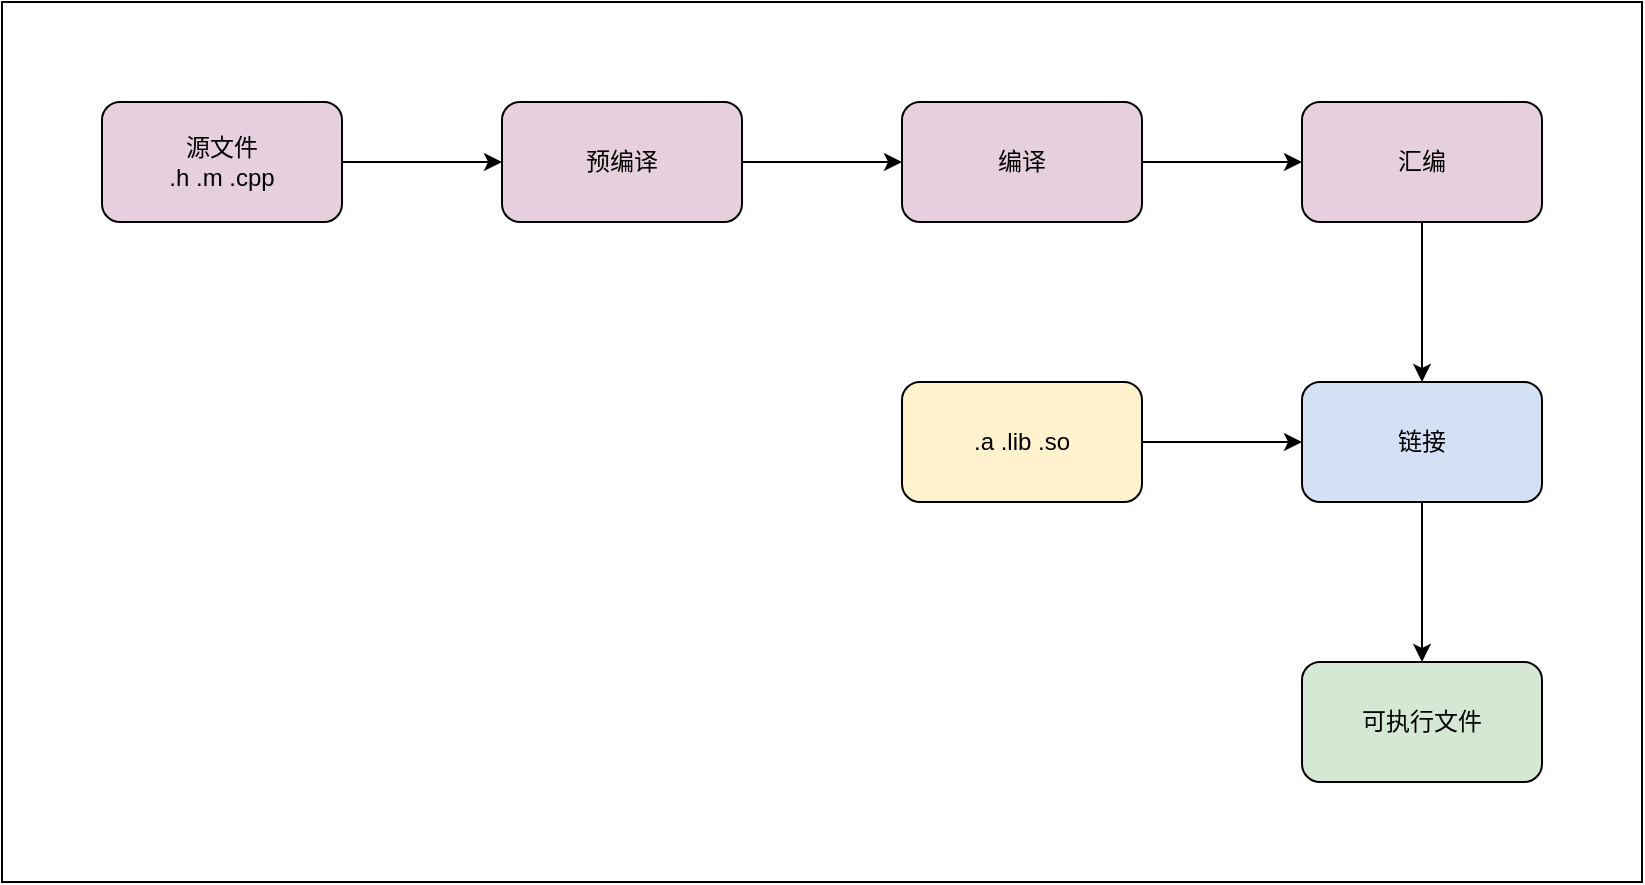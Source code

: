 <mxfile version="14.8.6" type="github">
  <diagram id="C5RBs43oDa-KdzZeNtuy" name="Page-1">
    <mxGraphModel dx="1138" dy="894" grid="1" gridSize="10" guides="1" tooltips="1" connect="1" arrows="1" fold="1" page="1" pageScale="1" pageWidth="827" pageHeight="1169" math="0" shadow="0">
      <root>
        <mxCell id="WIyWlLk6GJQsqaUBKTNV-0" />
        <mxCell id="WIyWlLk6GJQsqaUBKTNV-1" parent="WIyWlLk6GJQsqaUBKTNV-0" />
        <mxCell id="sgoi3Rp6DOCz2PiR_Iyx-15" value="" style="rounded=0;whiteSpace=wrap;html=1;fillColor=#FFFFFF;" vertex="1" parent="WIyWlLk6GJQsqaUBKTNV-1">
          <mxGeometry x="60" y="150" width="820" height="440" as="geometry" />
        </mxCell>
        <mxCell id="sgoi3Rp6DOCz2PiR_Iyx-3" value="" style="edgeStyle=orthogonalEdgeStyle;rounded=0;orthogonalLoop=1;jettySize=auto;html=1;" edge="1" parent="WIyWlLk6GJQsqaUBKTNV-1" source="sgoi3Rp6DOCz2PiR_Iyx-0" target="sgoi3Rp6DOCz2PiR_Iyx-2">
          <mxGeometry relative="1" as="geometry" />
        </mxCell>
        <mxCell id="sgoi3Rp6DOCz2PiR_Iyx-0" value="源文件&lt;br&gt;.h .m .cpp" style="rounded=1;whiteSpace=wrap;html=1;fillColor=#E6D0DE;" vertex="1" parent="WIyWlLk6GJQsqaUBKTNV-1">
          <mxGeometry x="110" y="200" width="120" height="60" as="geometry" />
        </mxCell>
        <mxCell id="sgoi3Rp6DOCz2PiR_Iyx-5" value="" style="edgeStyle=orthogonalEdgeStyle;rounded=0;orthogonalLoop=1;jettySize=auto;html=1;" edge="1" parent="WIyWlLk6GJQsqaUBKTNV-1" source="sgoi3Rp6DOCz2PiR_Iyx-2" target="sgoi3Rp6DOCz2PiR_Iyx-4">
          <mxGeometry relative="1" as="geometry" />
        </mxCell>
        <mxCell id="sgoi3Rp6DOCz2PiR_Iyx-2" value="预编译" style="whiteSpace=wrap;html=1;rounded=1;fillColor=#E6D0DE;" vertex="1" parent="WIyWlLk6GJQsqaUBKTNV-1">
          <mxGeometry x="310" y="200" width="120" height="60" as="geometry" />
        </mxCell>
        <mxCell id="sgoi3Rp6DOCz2PiR_Iyx-7" value="" style="edgeStyle=orthogonalEdgeStyle;rounded=0;orthogonalLoop=1;jettySize=auto;html=1;" edge="1" parent="WIyWlLk6GJQsqaUBKTNV-1" source="sgoi3Rp6DOCz2PiR_Iyx-4" target="sgoi3Rp6DOCz2PiR_Iyx-6">
          <mxGeometry relative="1" as="geometry" />
        </mxCell>
        <mxCell id="sgoi3Rp6DOCz2PiR_Iyx-4" value="编译" style="whiteSpace=wrap;html=1;rounded=1;fillColor=#E6D0DE;" vertex="1" parent="WIyWlLk6GJQsqaUBKTNV-1">
          <mxGeometry x="510" y="200" width="120" height="60" as="geometry" />
        </mxCell>
        <mxCell id="sgoi3Rp6DOCz2PiR_Iyx-9" value="" style="edgeStyle=orthogonalEdgeStyle;rounded=0;orthogonalLoop=1;jettySize=auto;html=1;" edge="1" parent="WIyWlLk6GJQsqaUBKTNV-1" source="sgoi3Rp6DOCz2PiR_Iyx-6" target="sgoi3Rp6DOCz2PiR_Iyx-8">
          <mxGeometry relative="1" as="geometry" />
        </mxCell>
        <mxCell id="sgoi3Rp6DOCz2PiR_Iyx-6" value="汇编" style="whiteSpace=wrap;html=1;rounded=1;fillColor=#E6D0DE;" vertex="1" parent="WIyWlLk6GJQsqaUBKTNV-1">
          <mxGeometry x="710" y="200" width="120" height="60" as="geometry" />
        </mxCell>
        <mxCell id="sgoi3Rp6DOCz2PiR_Iyx-13" value="" style="edgeStyle=orthogonalEdgeStyle;rounded=0;orthogonalLoop=1;jettySize=auto;html=1;" edge="1" parent="WIyWlLk6GJQsqaUBKTNV-1" source="sgoi3Rp6DOCz2PiR_Iyx-8" target="sgoi3Rp6DOCz2PiR_Iyx-12">
          <mxGeometry relative="1" as="geometry" />
        </mxCell>
        <mxCell id="sgoi3Rp6DOCz2PiR_Iyx-8" value="链接" style="whiteSpace=wrap;html=1;rounded=1;fillColor=#D4E1F5;" vertex="1" parent="WIyWlLk6GJQsqaUBKTNV-1">
          <mxGeometry x="710" y="340" width="120" height="60" as="geometry" />
        </mxCell>
        <mxCell id="sgoi3Rp6DOCz2PiR_Iyx-11" style="edgeStyle=orthogonalEdgeStyle;rounded=0;orthogonalLoop=1;jettySize=auto;html=1;exitX=1;exitY=0.5;exitDx=0;exitDy=0;" edge="1" parent="WIyWlLk6GJQsqaUBKTNV-1" source="sgoi3Rp6DOCz2PiR_Iyx-10" target="sgoi3Rp6DOCz2PiR_Iyx-8">
          <mxGeometry relative="1" as="geometry" />
        </mxCell>
        <mxCell id="sgoi3Rp6DOCz2PiR_Iyx-10" value=".a .lib .so" style="whiteSpace=wrap;html=1;rounded=1;fillColor=#FFF2CC;" vertex="1" parent="WIyWlLk6GJQsqaUBKTNV-1">
          <mxGeometry x="510" y="340" width="120" height="60" as="geometry" />
        </mxCell>
        <mxCell id="sgoi3Rp6DOCz2PiR_Iyx-12" value="可执行文件" style="whiteSpace=wrap;html=1;rounded=1;fillColor=#D5E8D4;" vertex="1" parent="WIyWlLk6GJQsqaUBKTNV-1">
          <mxGeometry x="710" y="480" width="120" height="60" as="geometry" />
        </mxCell>
      </root>
    </mxGraphModel>
  </diagram>
</mxfile>
